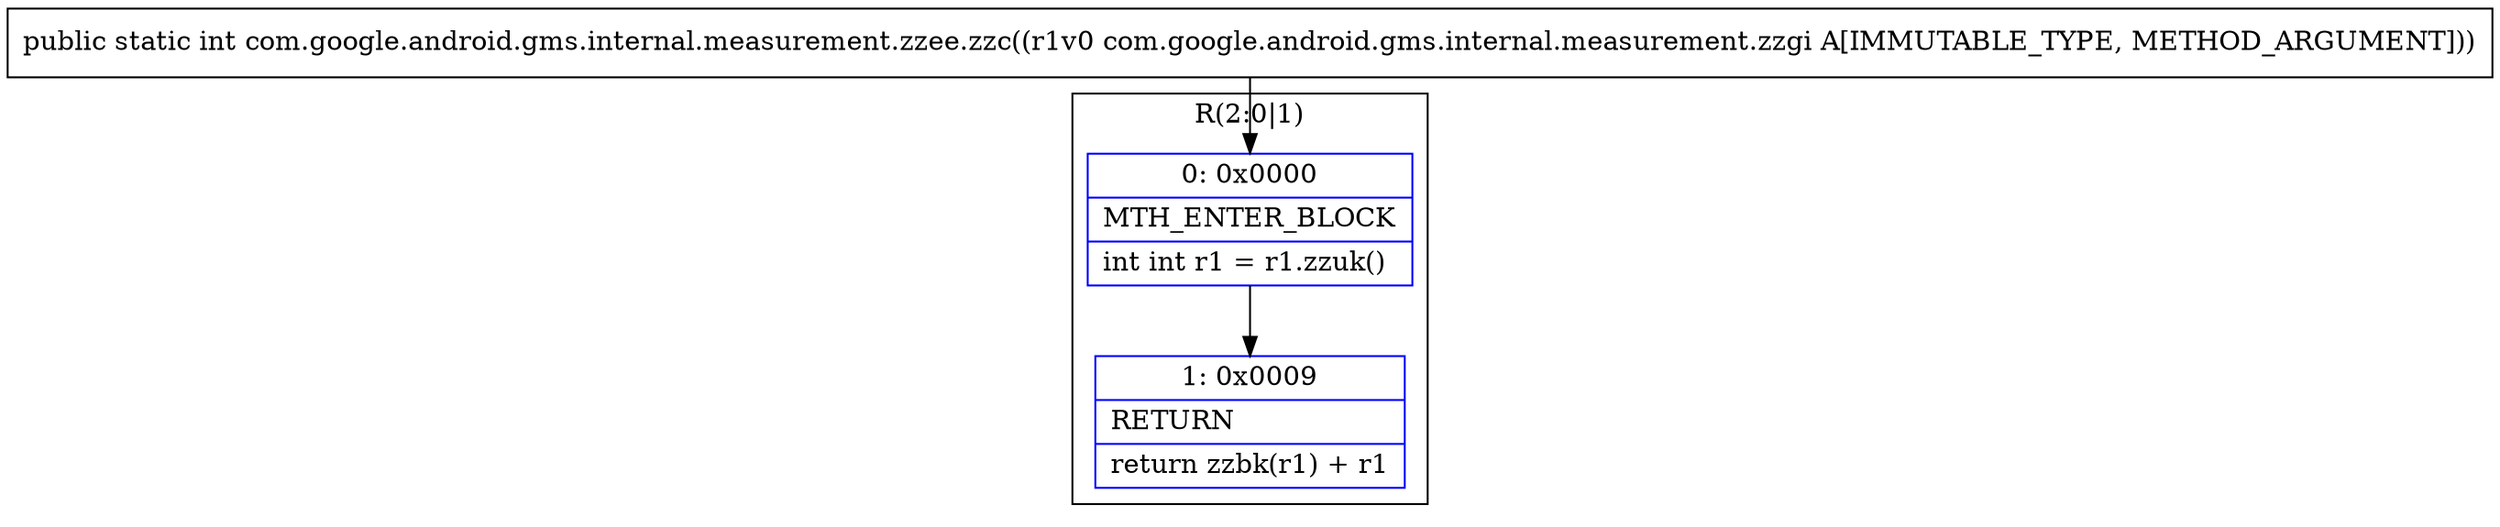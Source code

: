digraph "CFG forcom.google.android.gms.internal.measurement.zzee.zzc(Lcom\/google\/android\/gms\/internal\/measurement\/zzgi;)I" {
subgraph cluster_Region_295022385 {
label = "R(2:0|1)";
node [shape=record,color=blue];
Node_0 [shape=record,label="{0\:\ 0x0000|MTH_ENTER_BLOCK\l|int int r1 = r1.zzuk()\l}"];
Node_1 [shape=record,label="{1\:\ 0x0009|RETURN\l|return zzbk(r1) + r1\l}"];
}
MethodNode[shape=record,label="{public static int com.google.android.gms.internal.measurement.zzee.zzc((r1v0 com.google.android.gms.internal.measurement.zzgi A[IMMUTABLE_TYPE, METHOD_ARGUMENT])) }"];
MethodNode -> Node_0;
Node_0 -> Node_1;
}


